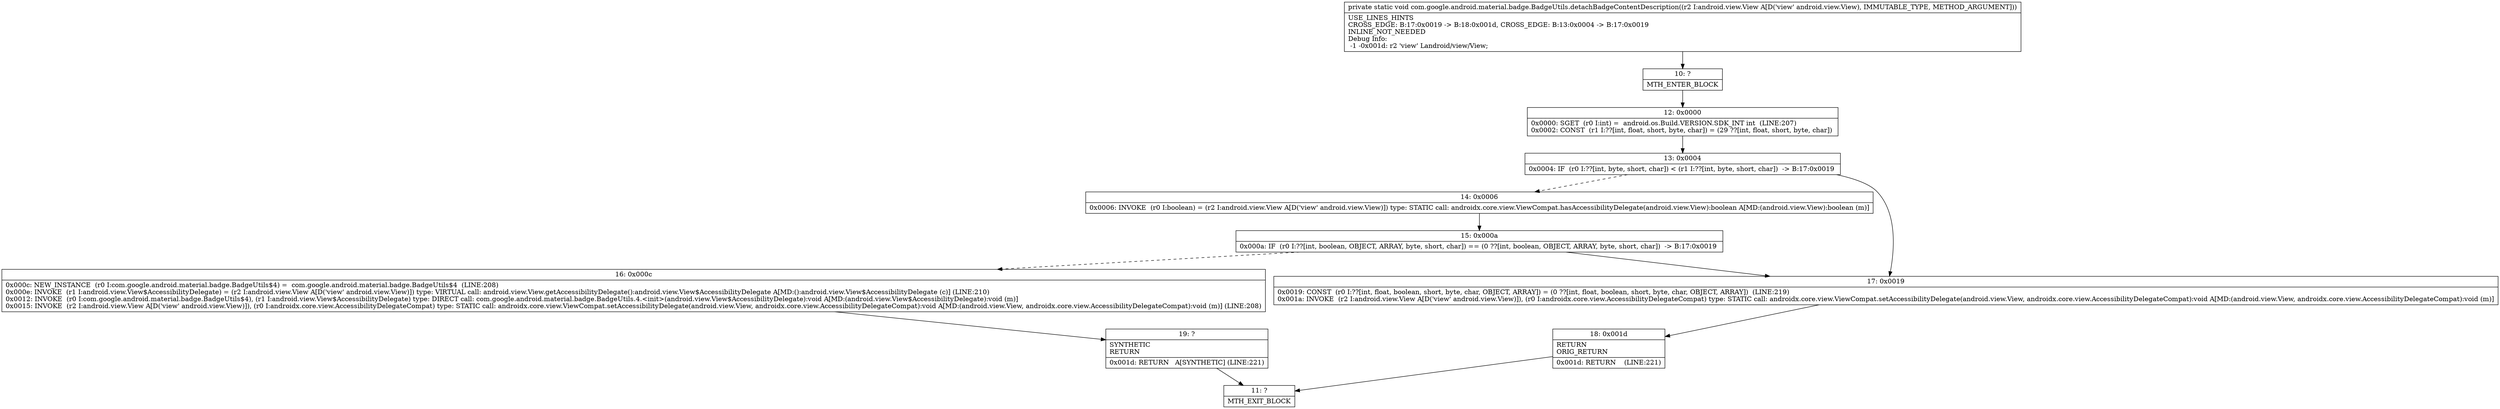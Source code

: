 digraph "CFG forcom.google.android.material.badge.BadgeUtils.detachBadgeContentDescription(Landroid\/view\/View;)V" {
Node_10 [shape=record,label="{10\:\ ?|MTH_ENTER_BLOCK\l}"];
Node_12 [shape=record,label="{12\:\ 0x0000|0x0000: SGET  (r0 I:int) =  android.os.Build.VERSION.SDK_INT int  (LINE:207)\l0x0002: CONST  (r1 I:??[int, float, short, byte, char]) = (29 ??[int, float, short, byte, char]) \l}"];
Node_13 [shape=record,label="{13\:\ 0x0004|0x0004: IF  (r0 I:??[int, byte, short, char]) \< (r1 I:??[int, byte, short, char])  \-\> B:17:0x0019 \l}"];
Node_14 [shape=record,label="{14\:\ 0x0006|0x0006: INVOKE  (r0 I:boolean) = (r2 I:android.view.View A[D('view' android.view.View)]) type: STATIC call: androidx.core.view.ViewCompat.hasAccessibilityDelegate(android.view.View):boolean A[MD:(android.view.View):boolean (m)]\l}"];
Node_15 [shape=record,label="{15\:\ 0x000a|0x000a: IF  (r0 I:??[int, boolean, OBJECT, ARRAY, byte, short, char]) == (0 ??[int, boolean, OBJECT, ARRAY, byte, short, char])  \-\> B:17:0x0019 \l}"];
Node_16 [shape=record,label="{16\:\ 0x000c|0x000c: NEW_INSTANCE  (r0 I:com.google.android.material.badge.BadgeUtils$4) =  com.google.android.material.badge.BadgeUtils$4  (LINE:208)\l0x000e: INVOKE  (r1 I:android.view.View$AccessibilityDelegate) = (r2 I:android.view.View A[D('view' android.view.View)]) type: VIRTUAL call: android.view.View.getAccessibilityDelegate():android.view.View$AccessibilityDelegate A[MD:():android.view.View$AccessibilityDelegate (c)] (LINE:210)\l0x0012: INVOKE  (r0 I:com.google.android.material.badge.BadgeUtils$4), (r1 I:android.view.View$AccessibilityDelegate) type: DIRECT call: com.google.android.material.badge.BadgeUtils.4.\<init\>(android.view.View$AccessibilityDelegate):void A[MD:(android.view.View$AccessibilityDelegate):void (m)]\l0x0015: INVOKE  (r2 I:android.view.View A[D('view' android.view.View)]), (r0 I:androidx.core.view.AccessibilityDelegateCompat) type: STATIC call: androidx.core.view.ViewCompat.setAccessibilityDelegate(android.view.View, androidx.core.view.AccessibilityDelegateCompat):void A[MD:(android.view.View, androidx.core.view.AccessibilityDelegateCompat):void (m)] (LINE:208)\l}"];
Node_19 [shape=record,label="{19\:\ ?|SYNTHETIC\lRETURN\l|0x001d: RETURN   A[SYNTHETIC] (LINE:221)\l}"];
Node_11 [shape=record,label="{11\:\ ?|MTH_EXIT_BLOCK\l}"];
Node_17 [shape=record,label="{17\:\ 0x0019|0x0019: CONST  (r0 I:??[int, float, boolean, short, byte, char, OBJECT, ARRAY]) = (0 ??[int, float, boolean, short, byte, char, OBJECT, ARRAY])  (LINE:219)\l0x001a: INVOKE  (r2 I:android.view.View A[D('view' android.view.View)]), (r0 I:androidx.core.view.AccessibilityDelegateCompat) type: STATIC call: androidx.core.view.ViewCompat.setAccessibilityDelegate(android.view.View, androidx.core.view.AccessibilityDelegateCompat):void A[MD:(android.view.View, androidx.core.view.AccessibilityDelegateCompat):void (m)]\l}"];
Node_18 [shape=record,label="{18\:\ 0x001d|RETURN\lORIG_RETURN\l|0x001d: RETURN    (LINE:221)\l}"];
MethodNode[shape=record,label="{private static void com.google.android.material.badge.BadgeUtils.detachBadgeContentDescription((r2 I:android.view.View A[D('view' android.view.View), IMMUTABLE_TYPE, METHOD_ARGUMENT]))  | USE_LINES_HINTS\lCROSS_EDGE: B:17:0x0019 \-\> B:18:0x001d, CROSS_EDGE: B:13:0x0004 \-\> B:17:0x0019\lINLINE_NOT_NEEDED\lDebug Info:\l  \-1 \-0x001d: r2 'view' Landroid\/view\/View;\l}"];
MethodNode -> Node_10;Node_10 -> Node_12;
Node_12 -> Node_13;
Node_13 -> Node_14[style=dashed];
Node_13 -> Node_17;
Node_14 -> Node_15;
Node_15 -> Node_16[style=dashed];
Node_15 -> Node_17;
Node_16 -> Node_19;
Node_19 -> Node_11;
Node_17 -> Node_18;
Node_18 -> Node_11;
}

